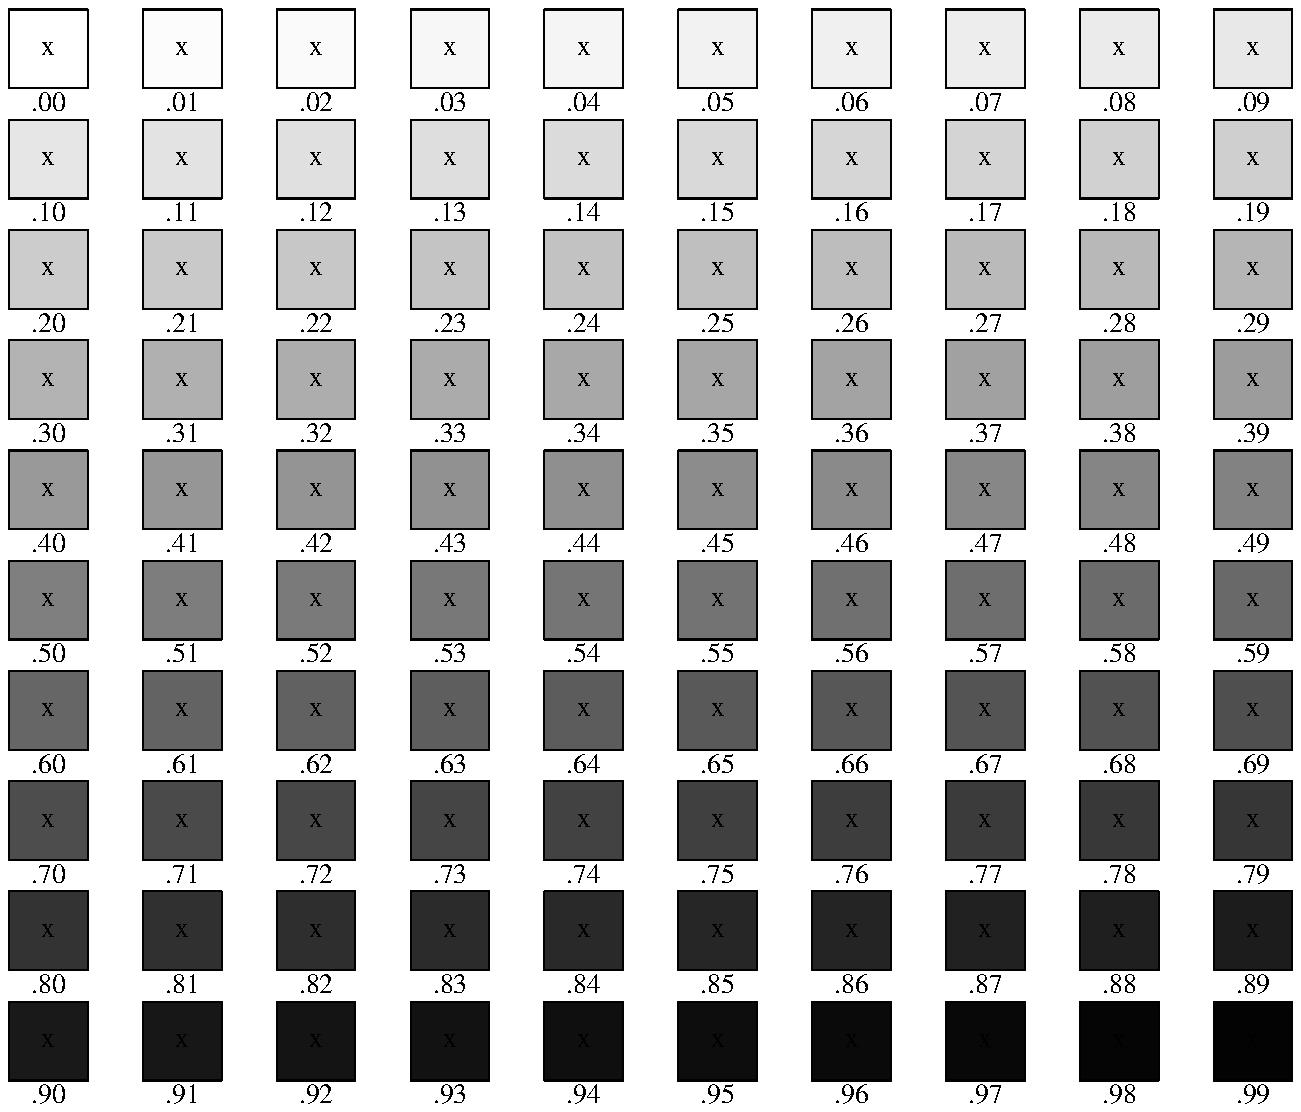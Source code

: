 .\" fill_table.pic -- 10x10 squares filled with diffs tones of grey
.\" $Id$
.\" Carlos Duarte, 971205/981016
.\"
.PS
# draws 10x10 squares
# each square is filled with a tone of grey, obtained with fill x, 
#  where x, goes from 0 to 1
# use of label as a variable, to keep track of last column row start
# 
scale = 2.54
x = 1
A: line invis 
A: A - (0,3)
for j = 0 to 90 by 10 do {
	move to A 
	for i = j to j+9 by 1 do {
		box wid x ht x fill i/100 "x"
		sprintf(".%02g", i) below at last box .s
		move from last box right x+.2
	}
	A: A - (0,x+.4)
}
.PE
